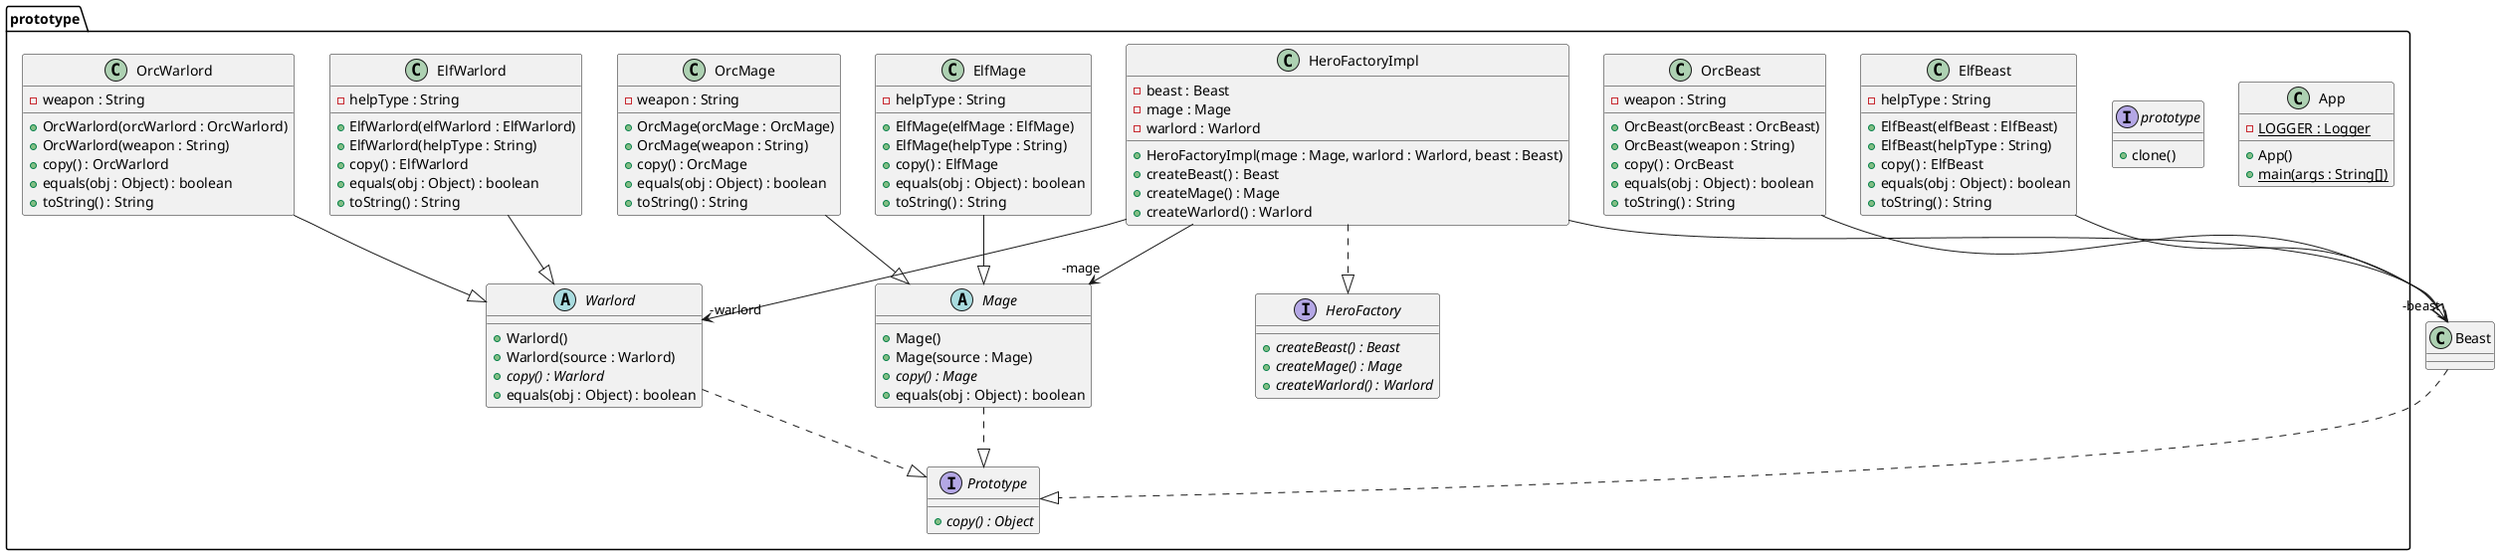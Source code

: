 @startuml
package prototype {
  class App {
    - LOGGER : Logger {static}
    + App()
    + main(args : String[]) {static}
  }
  interface prototype {
    + clone()
  }
  class ElfBeast {
    - helpType : String
    + ElfBeast(elfBeast : ElfBeast)
    + ElfBeast(helpType : String)
    + copy() : ElfBeast
    + equals(obj : Object) : boolean
    + toString() : String
  }
  class ElfMage {
    - helpType : String
    + ElfMage(elfMage : ElfMage)
    + ElfMage(helpType : String)
    + copy() : ElfMage
    + equals(obj : Object) : boolean
    + toString() : String
  }
  class ElfWarlord {
    - helpType : String
    + ElfWarlord(elfWarlord : ElfWarlord)
    + ElfWarlord(helpType : String)
    + copy() : ElfWarlord
    + equals(obj : Object) : boolean
    + toString() : String
  }
  interface HeroFactory {
    + createBeast() : Beast {abstract}
    + createMage() : Mage {abstract}
    + createWarlord() : Warlord {abstract}
  }
  class HeroFactoryImpl {
    - beast : Beast
    - mage : Mage
    - warlord : Warlord
    + HeroFactoryImpl(mage : Mage, warlord : Warlord, beast : Beast)
    + createBeast() : Beast
    + createMage() : Mage
    + createWarlord() : Warlord
  }
  abstract class Mage {
    + Mage()
    + Mage(source : Mage)
    + copy() : Mage {abstract}
    + equals(obj : Object) : boolean
  }
  class OrcBeast {
    - weapon : String
    + OrcBeast(orcBeast : OrcBeast)
    + OrcBeast(weapon : String)
    + copy() : OrcBeast
    + equals(obj : Object) : boolean
    + toString() : String
  }
  class OrcMage {
    - weapon : String
    + OrcMage(orcMage : OrcMage)
    + OrcMage(weapon : String)
    + copy() : OrcMage
    + equals(obj : Object) : boolean
    + toString() : String
  }
  class OrcWarlord {
    - weapon : String
    + OrcWarlord(orcWarlord : OrcWarlord)
    + OrcWarlord(weapon : String)
    + copy() : OrcWarlord
    + equals(obj : Object) : boolean
    + toString() : String
  }
  interface Prototype {
    + copy() : Object {abstract}
  }
  abstract class Warlord {
    + Warlord()
    + Warlord(source : Warlord)
    + copy() : Warlord {abstract}
    + equals(obj : Object) : boolean
  }
}
HeroFactoryImpl -->  "-beast" Beast
HeroFactoryImpl -->  "-warlord" Warlord
HeroFactoryImpl -->  "-mage" Mage
Beast ..|> Prototype
ElfBeast --|> Beast
ElfMage --|> Mage
ElfWarlord --|> Warlord
HeroFactoryImpl ..|> HeroFactory
Mage ..|> Prototype
OrcBeast --|> Beast
OrcMage --|> Mage
OrcWarlord --|> Warlord
Warlord ..|> Prototype
@enduml